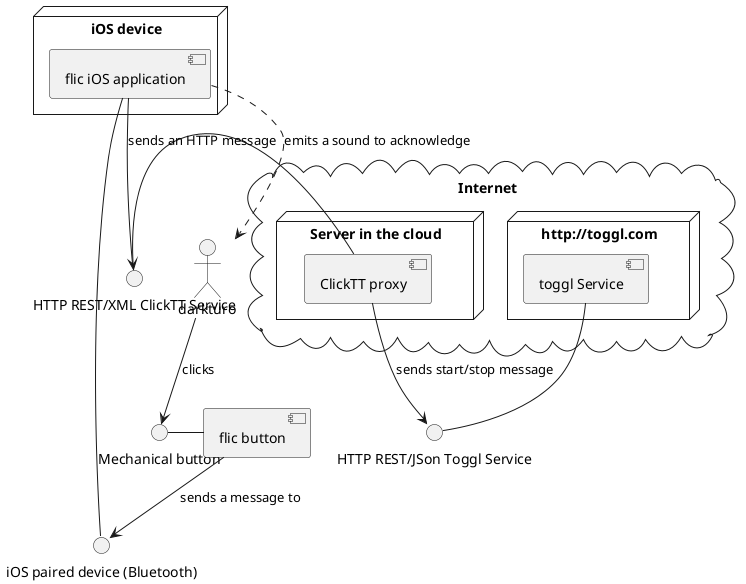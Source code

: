 @startuml

:darkturo: as me

() "Mechanical button" as HUMANTRIGGER
() "iOS paired device (Bluetooth)" as BT
() "HTTP REST/XML ClickTT Service" as HTTP1
() "HTTP REST/JSon Toggl Service" as HTTP2

HUMANTRIGGER - [flic button]

node "iOS device" {
   BT - [flic iOS application] 
}

cloud "Internet" {
   node "Server in the cloud" {
      HTTP1 - [ClickTT proxy] <<clickttd>>
   }
   node "http://toggl.com" {
      HTTP2 - [toggl Service] <<toggl.com>>
   }
}

[flic button] --> BT : sends a message to
[flic iOS application] ..> me : emits a sound to acknowledge
[flic iOS application] --> HTTP1 : sends an HTTP message
[ClickTT proxy] --> HTTP2 : sends start/stop message
me --> HUMANTRIGGER : clicks

@enduml
